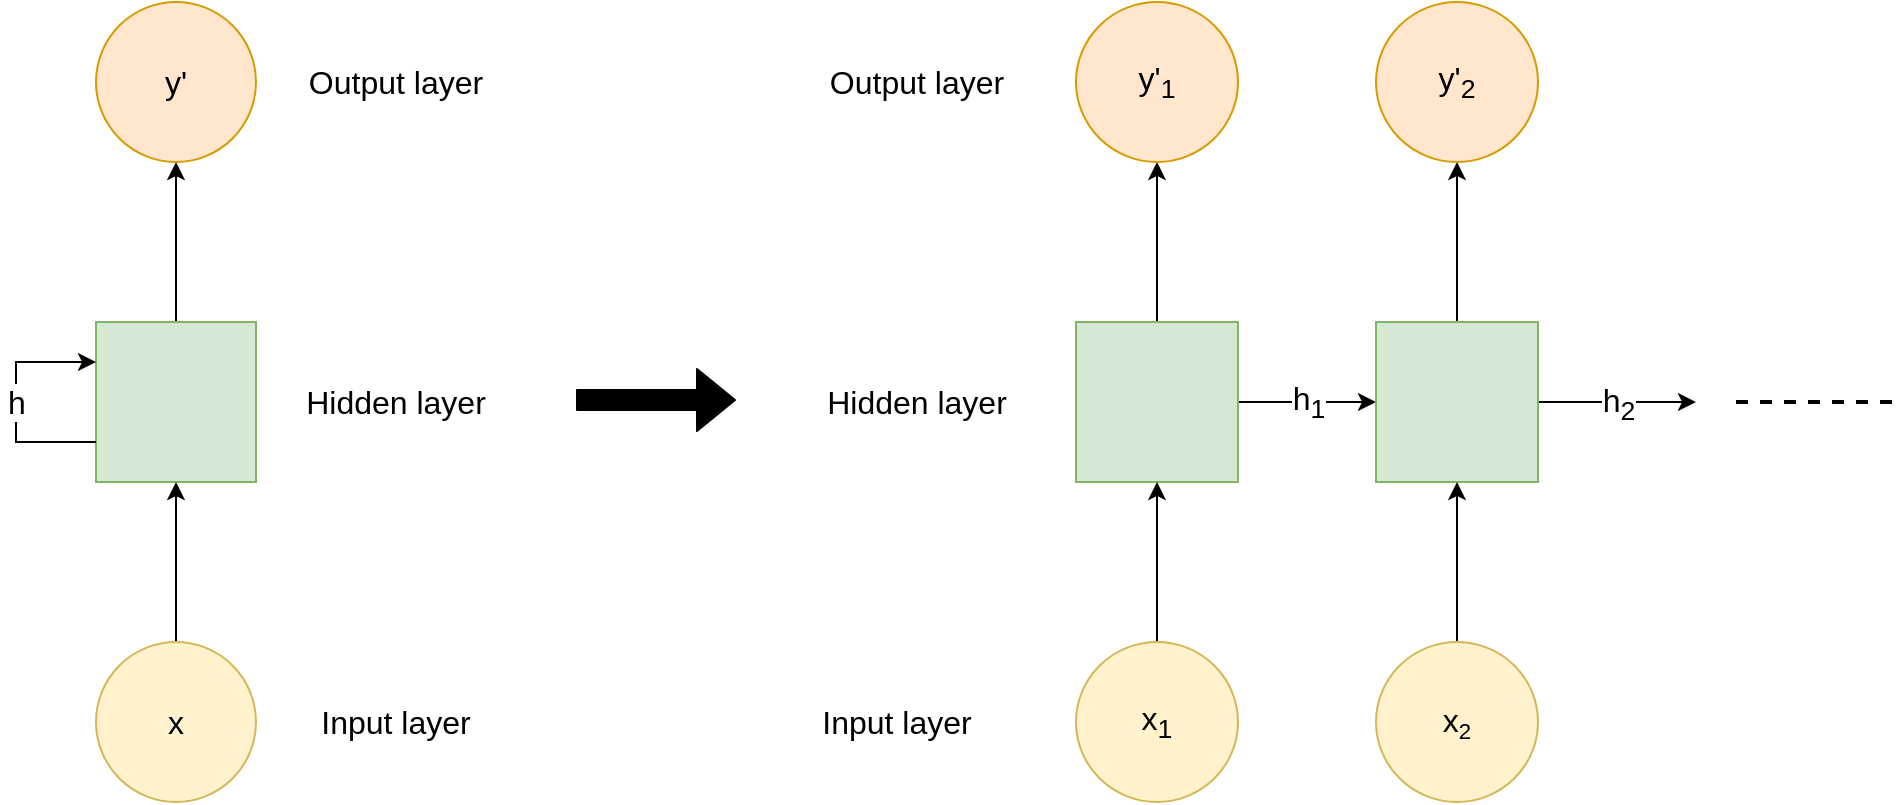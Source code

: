 <mxfile version="11.2.4" type="device" pages="1"><diagram id="J3eIctRnCfs-LJRNgo50" name="Page-1"><mxGraphModel dx="2062" dy="1024" grid="1" gridSize="10" guides="1" tooltips="1" connect="1" arrows="1" fold="1" page="1" pageScale="1" pageWidth="1100" pageHeight="850" math="0" shadow="0"><root><mxCell id="0"/><mxCell id="1" parent="0"/><mxCell id="3NHDr2srPMI3D4nk5-ta-5" style="edgeStyle=orthogonalEdgeStyle;rounded=0;orthogonalLoop=1;jettySize=auto;html=1;exitX=0.5;exitY=0;exitDx=0;exitDy=0;entryX=0.5;entryY=1;entryDx=0;entryDy=0;fontSize=16;" edge="1" parent="1" source="3NHDr2srPMI3D4nk5-ta-1" target="3NHDr2srPMI3D4nk5-ta-2"><mxGeometry relative="1" as="geometry"/></mxCell><mxCell id="3NHDr2srPMI3D4nk5-ta-1" value="" style="rounded=0;whiteSpace=wrap;html=1;fillColor=#d5e8d4;strokeColor=#82b366;fontSize=16;" vertex="1" parent="1"><mxGeometry x="120" y="200" width="80" height="80" as="geometry"/></mxCell><mxCell id="3NHDr2srPMI3D4nk5-ta-2" value="y'" style="ellipse;whiteSpace=wrap;html=1;aspect=fixed;fillColor=#ffe6cc;strokeColor=#d79b00;fontSize=16;" vertex="1" parent="1"><mxGeometry x="120" y="40" width="80" height="80" as="geometry"/></mxCell><mxCell id="3NHDr2srPMI3D4nk5-ta-4" style="edgeStyle=orthogonalEdgeStyle;rounded=0;orthogonalLoop=1;jettySize=auto;html=1;exitX=0.5;exitY=0;exitDx=0;exitDy=0;entryX=0.5;entryY=1;entryDx=0;entryDy=0;fontSize=16;" edge="1" parent="1" source="3NHDr2srPMI3D4nk5-ta-3" target="3NHDr2srPMI3D4nk5-ta-1"><mxGeometry relative="1" as="geometry"/></mxCell><mxCell id="3NHDr2srPMI3D4nk5-ta-3" value="x" style="ellipse;whiteSpace=wrap;html=1;aspect=fixed;fillColor=#fff2cc;strokeColor=#d6b656;fontSize=16;" vertex="1" parent="1"><mxGeometry x="120" y="360" width="80" height="80" as="geometry"/></mxCell><mxCell id="3NHDr2srPMI3D4nk5-ta-7" style="edgeStyle=orthogonalEdgeStyle;rounded=0;orthogonalLoop=1;jettySize=auto;html=1;exitX=0;exitY=0.75;exitDx=0;exitDy=0;entryX=0;entryY=0.25;entryDx=0;entryDy=0;fontSize=16;" edge="1" parent="1" source="3NHDr2srPMI3D4nk5-ta-1" target="3NHDr2srPMI3D4nk5-ta-1"><mxGeometry relative="1" as="geometry"><Array as="points"><mxPoint x="80" y="260"/><mxPoint x="80" y="220"/></Array></mxGeometry></mxCell><mxCell id="3NHDr2srPMI3D4nk5-ta-9" value="h" style="text;html=1;resizable=0;points=[];align=center;verticalAlign=middle;labelBackgroundColor=#ffffff;fontSize=16;" vertex="1" connectable="0" parent="3NHDr2srPMI3D4nk5-ta-7"><mxGeometry x="0.2" y="1" relative="1" as="geometry"><mxPoint x="1" y="12" as="offset"/></mxGeometry></mxCell><mxCell id="3NHDr2srPMI3D4nk5-ta-10" value="Input layer" style="text;html=1;strokeColor=none;fillColor=none;align=center;verticalAlign=middle;whiteSpace=wrap;rounded=0;fontSize=16;" vertex="1" parent="1"><mxGeometry x="220" y="390" width="100" height="20" as="geometry"/></mxCell><mxCell id="3NHDr2srPMI3D4nk5-ta-11" value="Hidden layer" style="text;html=1;strokeColor=none;fillColor=none;align=center;verticalAlign=middle;whiteSpace=wrap;rounded=0;fontSize=16;" vertex="1" parent="1"><mxGeometry x="220" y="230" width="100" height="20" as="geometry"/></mxCell><mxCell id="3NHDr2srPMI3D4nk5-ta-12" value="Output layer" style="text;html=1;strokeColor=none;fillColor=none;align=center;verticalAlign=middle;whiteSpace=wrap;rounded=0;fontSize=16;" vertex="1" parent="1"><mxGeometry x="220" y="70" width="100" height="20" as="geometry"/></mxCell><mxCell id="3NHDr2srPMI3D4nk5-ta-13" value="" style="shape=flexArrow;endArrow=classic;html=1;fillColor=#000000;fontSize=16;" edge="1" parent="1"><mxGeometry width="50" height="50" relative="1" as="geometry"><mxPoint x="360" y="239" as="sourcePoint"/><mxPoint x="440" y="239" as="targetPoint"/></mxGeometry></mxCell><mxCell id="3NHDr2srPMI3D4nk5-ta-14" style="edgeStyle=orthogonalEdgeStyle;rounded=0;orthogonalLoop=1;jettySize=auto;html=1;exitX=0.5;exitY=0;exitDx=0;exitDy=0;entryX=0.5;entryY=1;entryDx=0;entryDy=0;fontSize=16;" edge="1" parent="1" source="3NHDr2srPMI3D4nk5-ta-15" target="3NHDr2srPMI3D4nk5-ta-16"><mxGeometry relative="1" as="geometry"/></mxCell><mxCell id="3NHDr2srPMI3D4nk5-ta-29" value="h&lt;sub&gt;1&lt;/sub&gt;" style="edgeStyle=orthogonalEdgeStyle;rounded=0;orthogonalLoop=1;jettySize=auto;html=1;exitX=1;exitY=0.5;exitDx=0;exitDy=0;entryX=0;entryY=0.5;entryDx=0;entryDy=0;fillColor=#000000;fontSize=16;" edge="1" parent="1" source="3NHDr2srPMI3D4nk5-ta-15" target="3NHDr2srPMI3D4nk5-ta-25"><mxGeometry relative="1" as="geometry"><Array as="points"><mxPoint x="720" y="240"/><mxPoint x="720" y="240"/></Array></mxGeometry></mxCell><mxCell id="3NHDr2srPMI3D4nk5-ta-15" value="" style="rounded=0;whiteSpace=wrap;html=1;fillColor=#d5e8d4;strokeColor=#82b366;fontSize=16;" vertex="1" parent="1"><mxGeometry x="610" y="200" width="81" height="80" as="geometry"/></mxCell><mxCell id="3NHDr2srPMI3D4nk5-ta-16" value="y'&lt;sub&gt;1&lt;/sub&gt;" style="ellipse;whiteSpace=wrap;html=1;aspect=fixed;fillColor=#ffe6cc;strokeColor=#d79b00;fontSize=16;" vertex="1" parent="1"><mxGeometry x="610" y="40" width="81" height="80" as="geometry"/></mxCell><mxCell id="3NHDr2srPMI3D4nk5-ta-17" style="edgeStyle=orthogonalEdgeStyle;rounded=0;orthogonalLoop=1;jettySize=auto;html=1;exitX=0.5;exitY=0;exitDx=0;exitDy=0;entryX=0.5;entryY=1;entryDx=0;entryDy=0;fontSize=16;" edge="1" parent="1" source="3NHDr2srPMI3D4nk5-ta-18" target="3NHDr2srPMI3D4nk5-ta-15"><mxGeometry relative="1" as="geometry"/></mxCell><mxCell id="3NHDr2srPMI3D4nk5-ta-18" value="x&lt;sub&gt;1&lt;/sub&gt;" style="ellipse;whiteSpace=wrap;html=1;aspect=fixed;fillColor=#fff2cc;strokeColor=#d6b656;fontSize=16;" vertex="1" parent="1"><mxGeometry x="610" y="360" width="81" height="80" as="geometry"/></mxCell><mxCell id="3NHDr2srPMI3D4nk5-ta-21" value="Input layer" style="text;html=1;strokeColor=none;fillColor=none;align=center;verticalAlign=middle;whiteSpace=wrap;rounded=0;fontSize=16;" vertex="1" parent="1"><mxGeometry x="480" y="390" width="81" height="20" as="geometry"/></mxCell><mxCell id="3NHDr2srPMI3D4nk5-ta-22" value="Hidden layer" style="text;html=1;strokeColor=none;fillColor=none;align=center;verticalAlign=middle;whiteSpace=wrap;rounded=0;fontSize=16;" vertex="1" parent="1"><mxGeometry x="480" y="230" width="101" height="20" as="geometry"/></mxCell><mxCell id="3NHDr2srPMI3D4nk5-ta-23" value="Output layer" style="text;html=1;strokeColor=none;fillColor=none;align=center;verticalAlign=middle;whiteSpace=wrap;rounded=0;fontSize=16;" vertex="1" parent="1"><mxGeometry x="480" y="70" width="101" height="20" as="geometry"/></mxCell><mxCell id="3NHDr2srPMI3D4nk5-ta-24" style="edgeStyle=orthogonalEdgeStyle;rounded=0;orthogonalLoop=1;jettySize=auto;html=1;exitX=0.5;exitY=0;exitDx=0;exitDy=0;entryX=0.5;entryY=1;entryDx=0;entryDy=0;fontSize=16;" edge="1" parent="1" source="3NHDr2srPMI3D4nk5-ta-25" target="3NHDr2srPMI3D4nk5-ta-26"><mxGeometry relative="1" as="geometry"/></mxCell><mxCell id="3NHDr2srPMI3D4nk5-ta-30" value="h&lt;sub&gt;2&lt;/sub&gt;" style="edgeStyle=orthogonalEdgeStyle;rounded=0;orthogonalLoop=1;jettySize=auto;html=1;exitX=1;exitY=0.5;exitDx=0;exitDy=0;fillColor=#000000;fontSize=16;" edge="1" parent="1" source="3NHDr2srPMI3D4nk5-ta-25"><mxGeometry relative="1" as="geometry"><mxPoint x="920" y="240" as="targetPoint"/></mxGeometry></mxCell><mxCell id="3NHDr2srPMI3D4nk5-ta-25" value="" style="rounded=0;whiteSpace=wrap;html=1;fillColor=#d5e8d4;strokeColor=#82b366;fontSize=16;" vertex="1" parent="1"><mxGeometry x="760" y="200" width="81" height="80" as="geometry"/></mxCell><mxCell id="3NHDr2srPMI3D4nk5-ta-26" value="y'&lt;sub&gt;2&lt;/sub&gt;" style="ellipse;whiteSpace=wrap;html=1;aspect=fixed;fillColor=#ffe6cc;strokeColor=#d79b00;fontSize=16;" vertex="1" parent="1"><mxGeometry x="760" y="40" width="81" height="80" as="geometry"/></mxCell><mxCell id="3NHDr2srPMI3D4nk5-ta-27" style="edgeStyle=orthogonalEdgeStyle;rounded=0;orthogonalLoop=1;jettySize=auto;html=1;exitX=0.5;exitY=0;exitDx=0;exitDy=0;entryX=0.5;entryY=1;entryDx=0;entryDy=0;fontSize=16;" edge="1" parent="1" source="3NHDr2srPMI3D4nk5-ta-28" target="3NHDr2srPMI3D4nk5-ta-25"><mxGeometry relative="1" as="geometry"/></mxCell><mxCell id="3NHDr2srPMI3D4nk5-ta-28" value="x&lt;span style=&quot;font-size: 13.333px&quot;&gt;&lt;sub&gt;2&lt;/sub&gt;&lt;/span&gt;" style="ellipse;whiteSpace=wrap;html=1;aspect=fixed;fillColor=#fff2cc;strokeColor=#d6b656;fontSize=16;" vertex="1" parent="1"><mxGeometry x="760" y="360" width="81" height="80" as="geometry"/></mxCell><mxCell id="3NHDr2srPMI3D4nk5-ta-31" value="" style="endArrow=none;dashed=1;html=1;fillColor=#000000;fontSize=16;strokeWidth=2;" edge="1" parent="1"><mxGeometry width="50" height="50" relative="1" as="geometry"><mxPoint x="940" y="240" as="sourcePoint"/><mxPoint x="1020" y="240" as="targetPoint"/></mxGeometry></mxCell></root></mxGraphModel></diagram></mxfile>